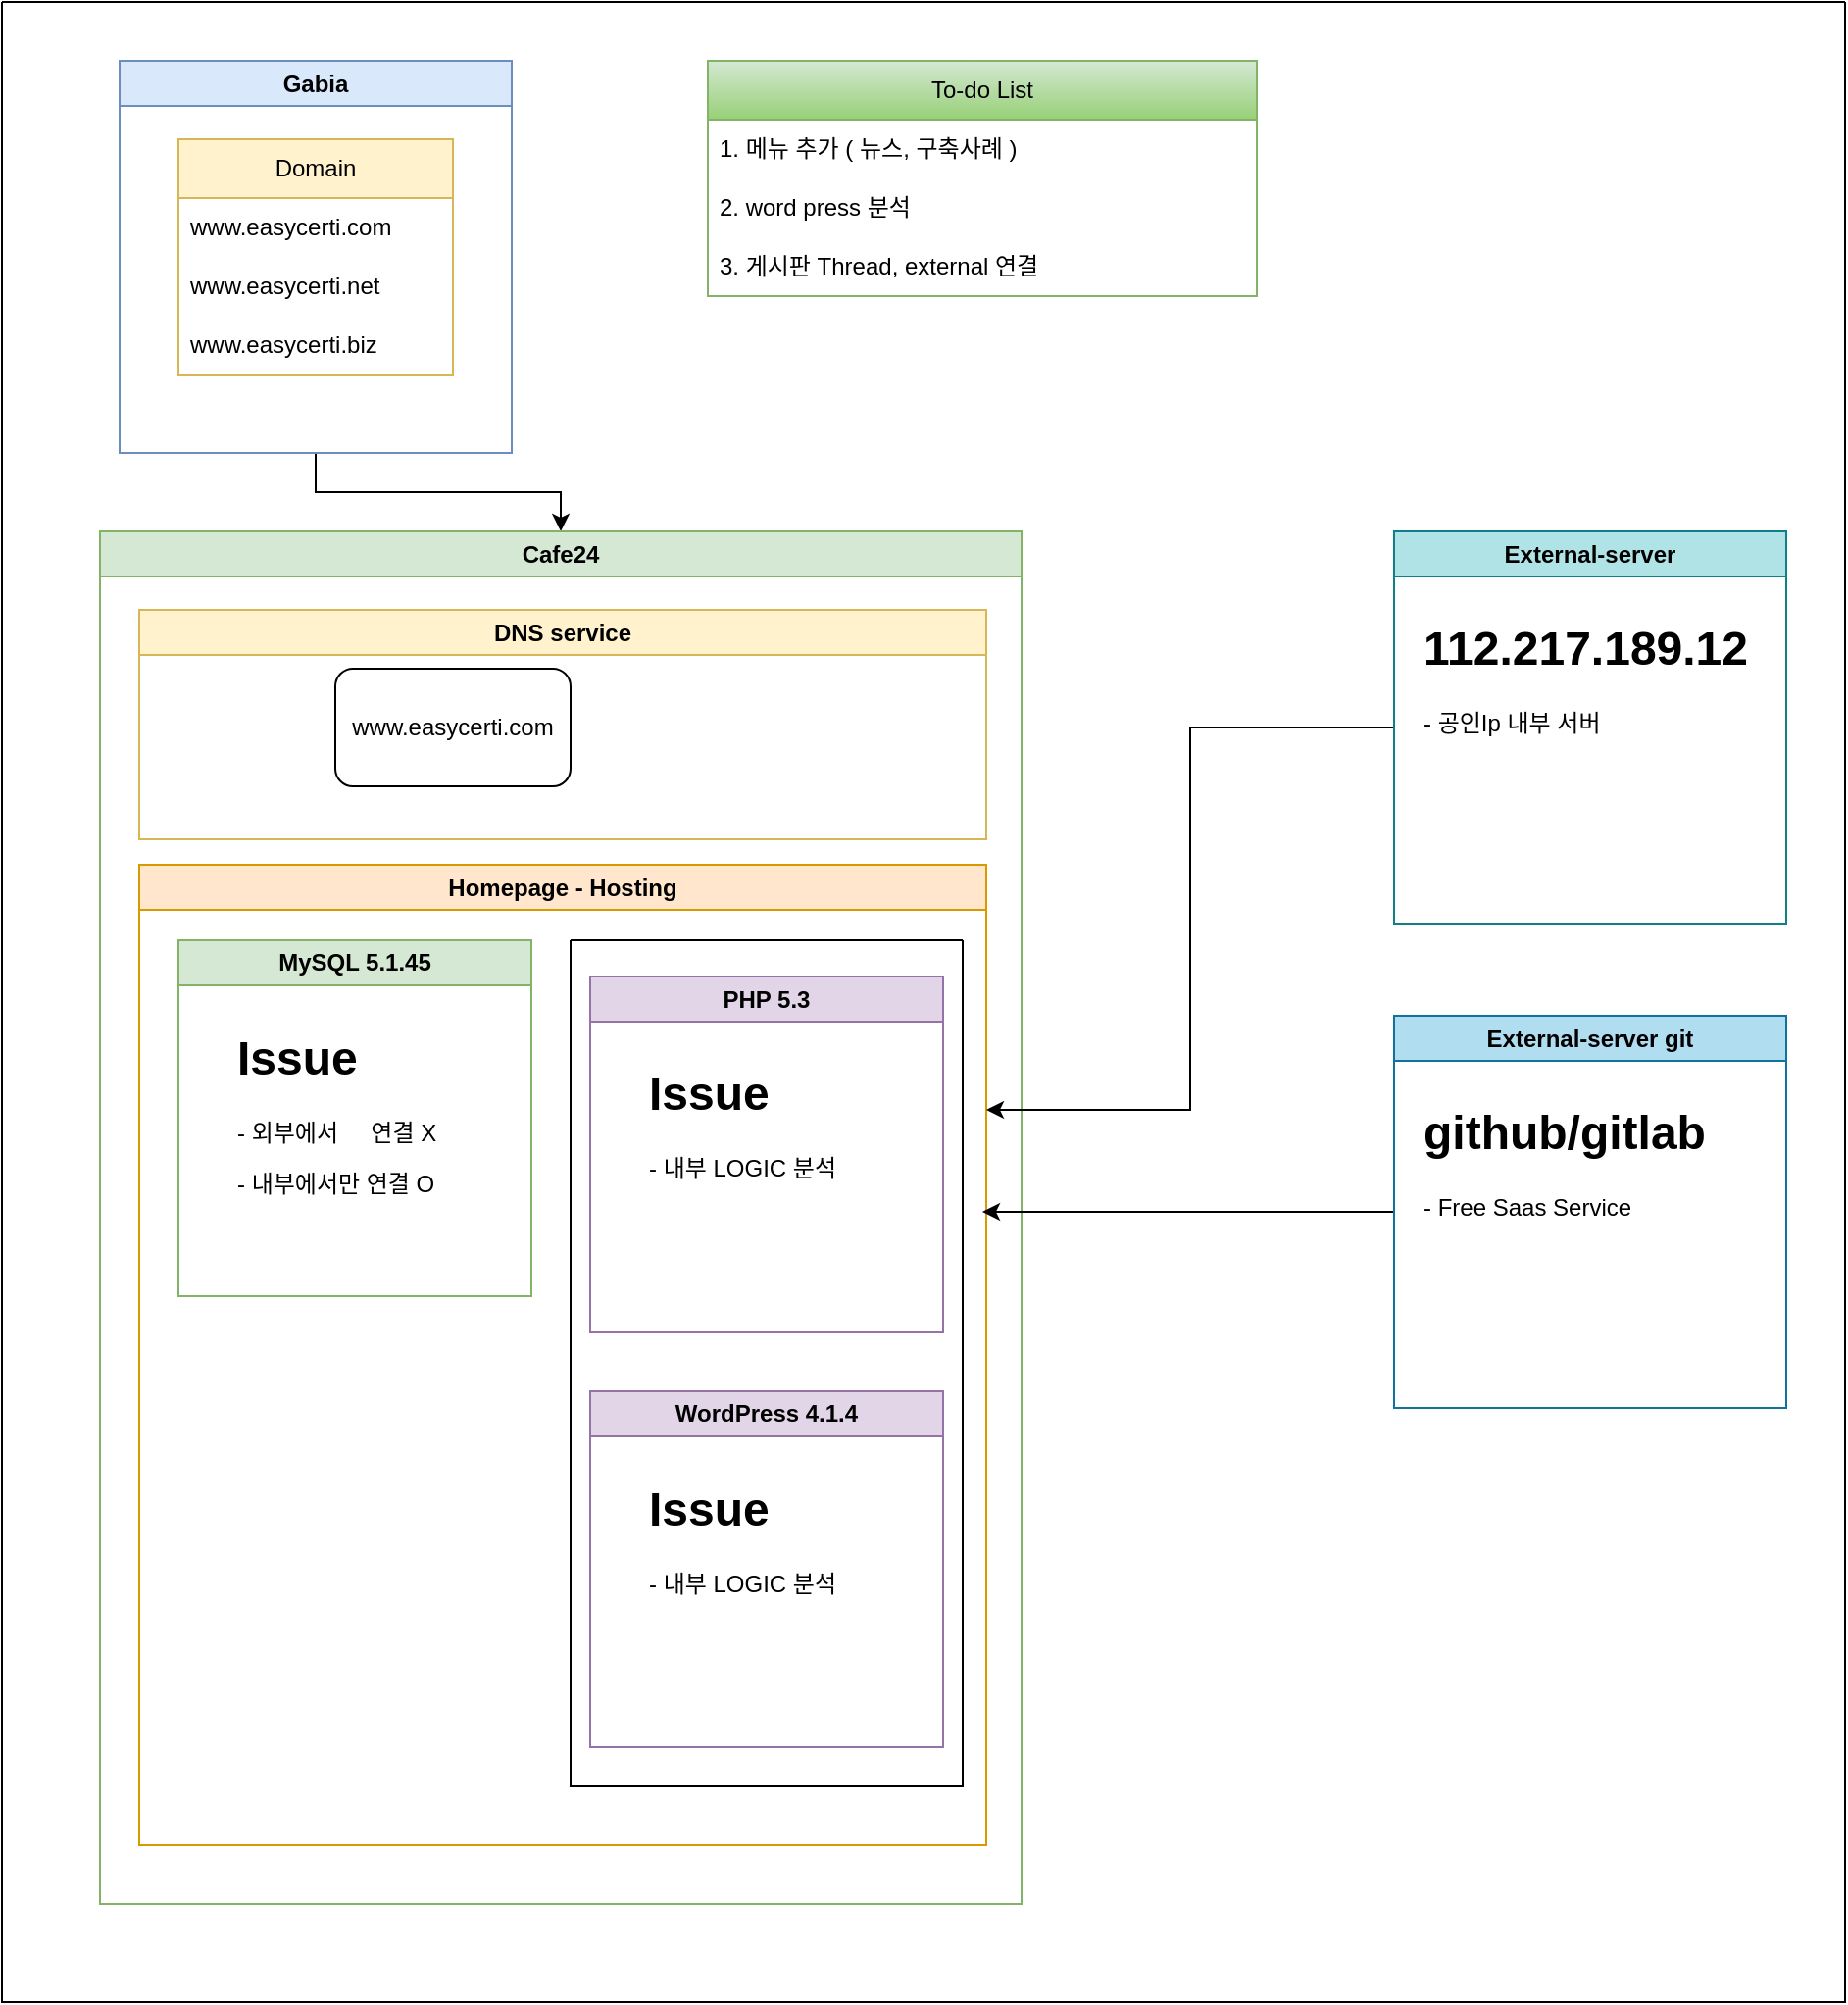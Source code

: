 <mxfile version="24.4.9" type="github">
  <diagram name="페이지-1" id="hNIMKqdZF6Epm7SHru74">
    <mxGraphModel dx="1388" dy="789" grid="1" gridSize="10" guides="1" tooltips="1" connect="1" arrows="1" fold="1" page="1" pageScale="1" pageWidth="980" pageHeight="1390" math="0" shadow="0">
      <root>
        <mxCell id="0" />
        <mxCell id="1" parent="0" />
        <mxCell id="duGotGk80Q8KvJ2cvRM5-21" style="edgeStyle=orthogonalEdgeStyle;rounded=0;orthogonalLoop=1;jettySize=auto;html=1;entryX=0.5;entryY=0;entryDx=0;entryDy=0;" parent="1" source="duGotGk80Q8KvJ2cvRM5-1" target="duGotGk80Q8KvJ2cvRM5-8" edge="1">
          <mxGeometry relative="1" as="geometry" />
        </mxCell>
        <mxCell id="duGotGk80Q8KvJ2cvRM5-1" value="Gabia" style="swimlane;whiteSpace=wrap;html=1;fillColor=#dae8fc;strokeColor=#6c8ebf;" parent="1" vertex="1">
          <mxGeometry x="70" y="40" width="200" height="200" as="geometry" />
        </mxCell>
        <mxCell id="duGotGk80Q8KvJ2cvRM5-4" value="Domain" style="swimlane;fontStyle=0;childLayout=stackLayout;horizontal=1;startSize=30;horizontalStack=0;resizeParent=1;resizeParentMax=0;resizeLast=0;collapsible=1;marginBottom=0;whiteSpace=wrap;html=1;fillColor=#fff2cc;strokeColor=#d6b656;" parent="duGotGk80Q8KvJ2cvRM5-1" vertex="1">
          <mxGeometry x="30" y="40" width="140" height="120" as="geometry" />
        </mxCell>
        <mxCell id="duGotGk80Q8KvJ2cvRM5-5" value="www.easycerti.com" style="text;strokeColor=none;fillColor=none;align=left;verticalAlign=middle;spacingLeft=4;spacingRight=4;overflow=hidden;points=[[0,0.5],[1,0.5]];portConstraint=eastwest;rotatable=0;whiteSpace=wrap;html=1;" parent="duGotGk80Q8KvJ2cvRM5-4" vertex="1">
          <mxGeometry y="30" width="140" height="30" as="geometry" />
        </mxCell>
        <mxCell id="duGotGk80Q8KvJ2cvRM5-6" value="www.easycerti.net" style="text;strokeColor=none;fillColor=none;align=left;verticalAlign=middle;spacingLeft=4;spacingRight=4;overflow=hidden;points=[[0,0.5],[1,0.5]];portConstraint=eastwest;rotatable=0;whiteSpace=wrap;html=1;" parent="duGotGk80Q8KvJ2cvRM5-4" vertex="1">
          <mxGeometry y="60" width="140" height="30" as="geometry" />
        </mxCell>
        <mxCell id="duGotGk80Q8KvJ2cvRM5-7" value="www.easycerti.biz" style="text;strokeColor=none;fillColor=none;align=left;verticalAlign=middle;spacingLeft=4;spacingRight=4;overflow=hidden;points=[[0,0.5],[1,0.5]];portConstraint=eastwest;rotatable=0;whiteSpace=wrap;html=1;" parent="duGotGk80Q8KvJ2cvRM5-4" vertex="1">
          <mxGeometry y="90" width="140" height="30" as="geometry" />
        </mxCell>
        <mxCell id="duGotGk80Q8KvJ2cvRM5-8" value="Cafe24" style="swimlane;whiteSpace=wrap;html=1;fillColor=#d5e8d4;strokeColor=#82b366;" parent="1" vertex="1">
          <mxGeometry x="60" y="280" width="470" height="700" as="geometry" />
        </mxCell>
        <mxCell id="duGotGk80Q8KvJ2cvRM5-9" value="DNS service" style="swimlane;whiteSpace=wrap;html=1;fillColor=#fff2cc;strokeColor=#d6b656;" parent="duGotGk80Q8KvJ2cvRM5-8" vertex="1">
          <mxGeometry x="20" y="40" width="432" height="117" as="geometry" />
        </mxCell>
        <mxCell id="duGotGk80Q8KvJ2cvRM5-10" value="www.easycerti.com" style="rounded=1;whiteSpace=wrap;html=1;" parent="duGotGk80Q8KvJ2cvRM5-9" vertex="1">
          <mxGeometry x="100" y="30" width="120" height="60" as="geometry" />
        </mxCell>
        <mxCell id="duGotGk80Q8KvJ2cvRM5-11" value="Homepage - Hosting" style="swimlane;whiteSpace=wrap;html=1;fillColor=#ffe6cc;strokeColor=#d79b00;" parent="duGotGk80Q8KvJ2cvRM5-8" vertex="1">
          <mxGeometry x="20" y="170" width="432" height="500" as="geometry" />
        </mxCell>
        <mxCell id="duGotGk80Q8KvJ2cvRM5-13" value="MySQL 5.1.45" style="swimlane;whiteSpace=wrap;html=1;fillColor=#d5e8d4;strokeColor=#82b366;" parent="duGotGk80Q8KvJ2cvRM5-11" vertex="1">
          <mxGeometry x="20" y="38.5" width="180" height="181.5" as="geometry" />
        </mxCell>
        <mxCell id="duGotGk80Q8KvJ2cvRM5-14" value="&lt;h1&gt;Issue&lt;/h1&gt;&lt;p&gt;- 외부에서&amp;nbsp; &amp;nbsp; &amp;nbsp;연결 X&lt;/p&gt;&lt;p&gt;- 내부에서만 연결 O&lt;/p&gt;" style="text;html=1;strokeColor=none;fillColor=none;spacing=5;spacingTop=-20;whiteSpace=wrap;overflow=hidden;rounded=0;" parent="duGotGk80Q8KvJ2cvRM5-13" vertex="1">
          <mxGeometry x="25" y="40" width="135" height="120" as="geometry" />
        </mxCell>
        <mxCell id="duGotGk80Q8KvJ2cvRM5-19" value="" style="swimlane;startSize=0;" parent="duGotGk80Q8KvJ2cvRM5-11" vertex="1">
          <mxGeometry x="220" y="38.5" width="200" height="431.5" as="geometry" />
        </mxCell>
        <mxCell id="duGotGk80Q8KvJ2cvRM5-15" value="PHP 5.3" style="swimlane;whiteSpace=wrap;html=1;fillColor=#e1d5e7;strokeColor=#9673a6;" parent="duGotGk80Q8KvJ2cvRM5-19" vertex="1">
          <mxGeometry x="10" y="18.5" width="180" height="181.5" as="geometry" />
        </mxCell>
        <mxCell id="duGotGk80Q8KvJ2cvRM5-16" value="&lt;h1&gt;Issue&lt;/h1&gt;&lt;p&gt;- 내부 LOGIC 분석&lt;/p&gt;" style="text;html=1;strokeColor=none;fillColor=none;spacing=5;spacingTop=-20;whiteSpace=wrap;overflow=hidden;rounded=0;" parent="duGotGk80Q8KvJ2cvRM5-15" vertex="1">
          <mxGeometry x="25" y="40" width="135" height="120" as="geometry" />
        </mxCell>
        <mxCell id="duGotGk80Q8KvJ2cvRM5-17" value="WordPress 4.1.4" style="swimlane;whiteSpace=wrap;html=1;fillColor=#e1d5e7;strokeColor=#9673a6;" parent="duGotGk80Q8KvJ2cvRM5-19" vertex="1">
          <mxGeometry x="10" y="230" width="180" height="181.5" as="geometry" />
        </mxCell>
        <mxCell id="duGotGk80Q8KvJ2cvRM5-18" value="&lt;h1&gt;Issue&lt;/h1&gt;&lt;p&gt;- 내부 LOGIC 분석&lt;/p&gt;" style="text;html=1;strokeColor=none;fillColor=none;spacing=5;spacingTop=-20;whiteSpace=wrap;overflow=hidden;rounded=0;" parent="duGotGk80Q8KvJ2cvRM5-17" vertex="1">
          <mxGeometry x="25" y="40" width="135" height="120" as="geometry" />
        </mxCell>
        <mxCell id="duGotGk80Q8KvJ2cvRM5-36" style="edgeStyle=orthogonalEdgeStyle;rounded=0;orthogonalLoop=1;jettySize=auto;html=1;entryX=1;entryY=0.25;entryDx=0;entryDy=0;" parent="1" source="duGotGk80Q8KvJ2cvRM5-22" target="duGotGk80Q8KvJ2cvRM5-11" edge="1">
          <mxGeometry relative="1" as="geometry" />
        </mxCell>
        <mxCell id="duGotGk80Q8KvJ2cvRM5-22" value="External-server" style="swimlane;whiteSpace=wrap;html=1;fillColor=#b0e3e6;strokeColor=#0e8088;" parent="1" vertex="1">
          <mxGeometry x="720" y="280" width="200" height="200" as="geometry" />
        </mxCell>
        <mxCell id="duGotGk80Q8KvJ2cvRM5-28" value="&lt;h1&gt;112.217.189.12&lt;/h1&gt;&lt;p&gt;- 공인Ip 내부 서버&lt;/p&gt;" style="text;html=1;strokeColor=none;fillColor=none;spacing=5;spacingTop=-20;whiteSpace=wrap;overflow=hidden;rounded=0;" parent="duGotGk80Q8KvJ2cvRM5-22" vertex="1">
          <mxGeometry x="10" y="40" width="180" height="100" as="geometry" />
        </mxCell>
        <mxCell id="duGotGk80Q8KvJ2cvRM5-37" style="edgeStyle=orthogonalEdgeStyle;rounded=0;orthogonalLoop=1;jettySize=auto;html=1;" parent="1" source="duGotGk80Q8KvJ2cvRM5-23" edge="1">
          <mxGeometry relative="1" as="geometry">
            <mxPoint x="510" y="627" as="targetPoint" />
          </mxGeometry>
        </mxCell>
        <mxCell id="duGotGk80Q8KvJ2cvRM5-23" value="External-server git" style="swimlane;whiteSpace=wrap;html=1;fillColor=#b1ddf0;strokeColor=#10739e;" parent="1" vertex="1">
          <mxGeometry x="720" y="527" width="200" height="200" as="geometry" />
        </mxCell>
        <mxCell id="duGotGk80Q8KvJ2cvRM5-29" value="&lt;h1&gt;github/gitlab&lt;/h1&gt;&lt;p&gt;- Free Saas Service&lt;/p&gt;" style="text;html=1;strokeColor=none;fillColor=none;spacing=5;spacingTop=-20;whiteSpace=wrap;overflow=hidden;rounded=0;" parent="duGotGk80Q8KvJ2cvRM5-23" vertex="1">
          <mxGeometry x="10" y="40" width="180" height="100" as="geometry" />
        </mxCell>
        <mxCell id="duGotGk80Q8KvJ2cvRM5-30" value="To-do List" style="swimlane;fontStyle=0;childLayout=stackLayout;horizontal=1;startSize=30;horizontalStack=0;resizeParent=1;resizeParentMax=0;resizeLast=0;collapsible=1;marginBottom=0;whiteSpace=wrap;html=1;fillColor=#d5e8d4;gradientColor=#97d077;strokeColor=#82b366;" parent="1" vertex="1">
          <mxGeometry x="370" y="40" width="280" height="120" as="geometry" />
        </mxCell>
        <mxCell id="duGotGk80Q8KvJ2cvRM5-31" value="1. 메뉴 추가 ( 뉴스, 구축사례 )" style="text;strokeColor=none;fillColor=none;align=left;verticalAlign=middle;spacingLeft=4;spacingRight=4;overflow=hidden;points=[[0,0.5],[1,0.5]];portConstraint=eastwest;rotatable=0;whiteSpace=wrap;html=1;" parent="duGotGk80Q8KvJ2cvRM5-30" vertex="1">
          <mxGeometry y="30" width="280" height="30" as="geometry" />
        </mxCell>
        <mxCell id="duGotGk80Q8KvJ2cvRM5-33" value="2. word press 분석" style="text;strokeColor=none;fillColor=none;align=left;verticalAlign=middle;spacingLeft=4;spacingRight=4;overflow=hidden;points=[[0,0.5],[1,0.5]];portConstraint=eastwest;rotatable=0;whiteSpace=wrap;html=1;" parent="duGotGk80Q8KvJ2cvRM5-30" vertex="1">
          <mxGeometry y="60" width="280" height="30" as="geometry" />
        </mxCell>
        <mxCell id="duGotGk80Q8KvJ2cvRM5-32" value="3. 게시판 Thread, external 연결" style="text;strokeColor=none;fillColor=none;align=left;verticalAlign=middle;spacingLeft=4;spacingRight=4;overflow=hidden;points=[[0,0.5],[1,0.5]];portConstraint=eastwest;rotatable=0;whiteSpace=wrap;html=1;" parent="duGotGk80Q8KvJ2cvRM5-30" vertex="1">
          <mxGeometry y="90" width="280" height="30" as="geometry" />
        </mxCell>
        <mxCell id="lDjRmMn-H9jn0wpvS73_-1" value="" style="swimlane;startSize=0;" vertex="1" parent="1">
          <mxGeometry x="10" y="10" width="940" height="1020" as="geometry" />
        </mxCell>
      </root>
    </mxGraphModel>
  </diagram>
</mxfile>
